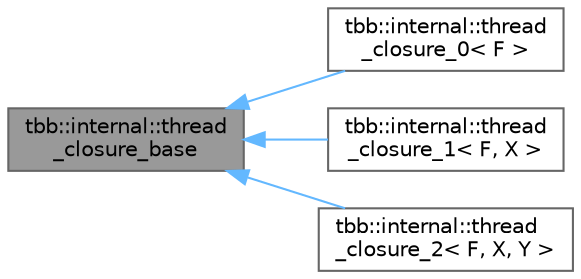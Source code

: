 digraph "tbb::internal::thread_closure_base"
{
 // LATEX_PDF_SIZE
  bgcolor="transparent";
  edge [fontname=Helvetica,fontsize=10,labelfontname=Helvetica,labelfontsize=10];
  node [fontname=Helvetica,fontsize=10,shape=box,height=0.2,width=0.4];
  rankdir="LR";
  Node1 [id="Node000001",label="tbb::internal::thread\l_closure_base",height=0.2,width=0.4,color="gray40", fillcolor="grey60", style="filled", fontcolor="black",tooltip=" "];
  Node1 -> Node2 [id="edge1_Node000001_Node000002",dir="back",color="steelblue1",style="solid",tooltip=" "];
  Node2 [id="Node000002",label="tbb::internal::thread\l_closure_0\< F \>",height=0.2,width=0.4,color="gray40", fillcolor="white", style="filled",URL="$structtbb_1_1internal_1_1thread__closure__0.html",tooltip=" "];
  Node1 -> Node3 [id="edge2_Node000001_Node000003",dir="back",color="steelblue1",style="solid",tooltip=" "];
  Node3 [id="Node000003",label="tbb::internal::thread\l_closure_1\< F, X \>",height=0.2,width=0.4,color="gray40", fillcolor="white", style="filled",URL="$structtbb_1_1internal_1_1thread__closure__1.html",tooltip="Structure used to pass user function with 1 argument to thread."];
  Node1 -> Node4 [id="edge3_Node000001_Node000004",dir="back",color="steelblue1",style="solid",tooltip=" "];
  Node4 [id="Node000004",label="tbb::internal::thread\l_closure_2\< F, X, Y \>",height=0.2,width=0.4,color="gray40", fillcolor="white", style="filled",URL="$structtbb_1_1internal_1_1thread__closure__2.html",tooltip=" "];
}
